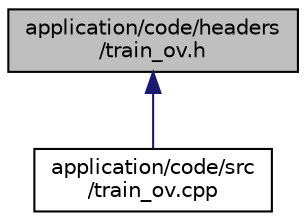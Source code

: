 digraph "application/code/headers/train_ov.h"
{
  edge [fontname="Helvetica",fontsize="10",labelfontname="Helvetica",labelfontsize="10"];
  node [fontname="Helvetica",fontsize="10",shape=record];
  Node14 [label="application/code/headers\l/train_ov.h",height=0.2,width=0.4,color="black", fillcolor="grey75", style="filled", fontcolor="black"];
  Node14 -> Node15 [dir="back",color="midnightblue",fontsize="10",style="solid"];
  Node15 [label="application/code/src\l/train_ov.cpp",height=0.2,width=0.4,color="black", fillcolor="white", style="filled",URL="$train__ov_8cpp.html",tooltip="This file implements the functions declared in train_ov.h. "];
}
